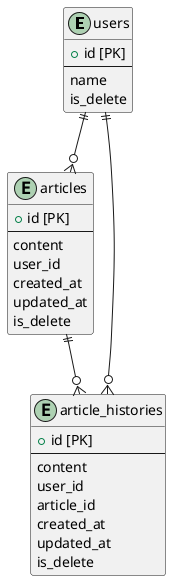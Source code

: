 @startuml
'05_DBモデリング5

entity users {
  + id [PK]
  --
  name
  is_delete
}

entity articles {
  + id [PK]
  --
  content
  user_id
  created_at
  updated_at
  is_delete
}

entity article_histories {
  + id [PK]
  --
  content
  user_id
  article_id
  created_at
  updated_at
  is_delete
}

users          ||--o{ articles
users          ||--o{ article_histories
articles       ||--o{ article_histories

@enduml